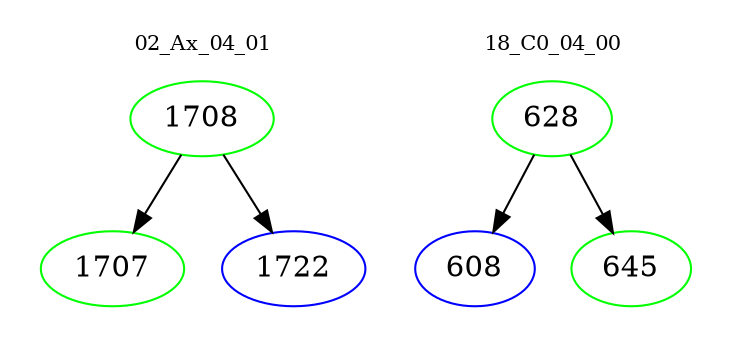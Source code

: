 digraph{
subgraph cluster_0 {
color = white
label = "02_Ax_04_01";
fontsize=10;
T0_1708 [label="1708", color="green"]
T0_1708 -> T0_1707 [color="black"]
T0_1707 [label="1707", color="green"]
T0_1708 -> T0_1722 [color="black"]
T0_1722 [label="1722", color="blue"]
}
subgraph cluster_1 {
color = white
label = "18_C0_04_00";
fontsize=10;
T1_628 [label="628", color="green"]
T1_628 -> T1_608 [color="black"]
T1_608 [label="608", color="blue"]
T1_628 -> T1_645 [color="black"]
T1_645 [label="645", color="green"]
}
}
